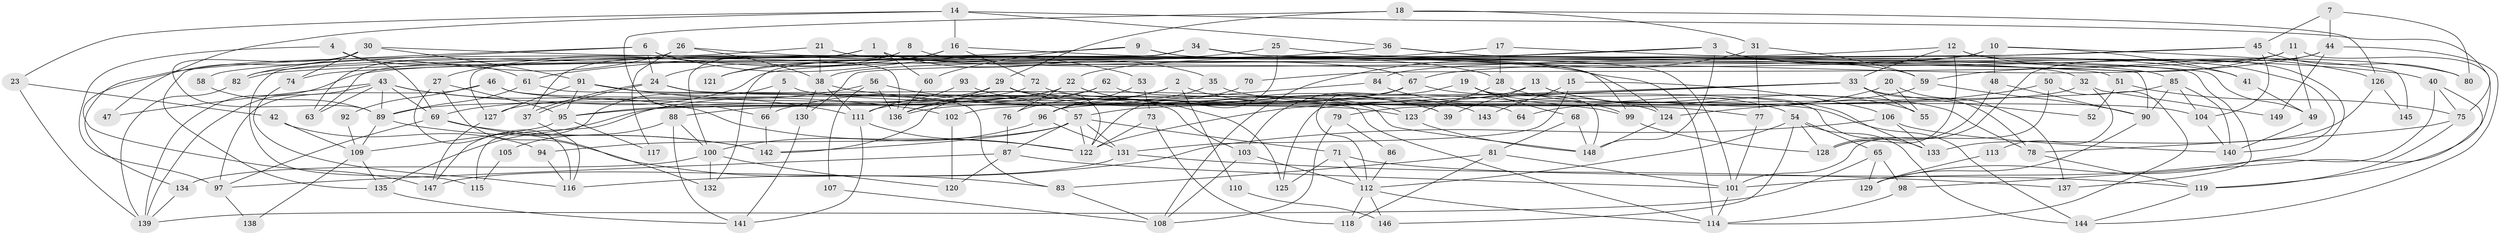 // Generated by graph-tools (version 1.1) at 2025/26/03/09/25 03:26:14]
// undirected, 149 vertices, 298 edges
graph export_dot {
graph [start="1"]
  node [color=gray90,style=filled];
  1;
  2;
  3;
  4;
  5;
  6;
  7;
  8;
  9;
  10;
  11;
  12;
  13;
  14;
  15;
  16;
  17;
  18;
  19;
  20;
  21;
  22;
  23;
  24;
  25;
  26;
  27;
  28;
  29;
  30;
  31;
  32;
  33;
  34;
  35;
  36;
  37;
  38;
  39;
  40;
  41;
  42;
  43;
  44;
  45;
  46;
  47;
  48;
  49;
  50;
  51;
  52;
  53;
  54;
  55;
  56;
  57;
  58;
  59;
  60;
  61;
  62;
  63;
  64;
  65;
  66;
  67;
  68;
  69;
  70;
  71;
  72;
  73;
  74;
  75;
  76;
  77;
  78;
  79;
  80;
  81;
  82;
  83;
  84;
  85;
  86;
  87;
  88;
  89;
  90;
  91;
  92;
  93;
  94;
  95;
  96;
  97;
  98;
  99;
  100;
  101;
  102;
  103;
  104;
  105;
  106;
  107;
  108;
  109;
  110;
  111;
  112;
  113;
  114;
  115;
  116;
  117;
  118;
  119;
  120;
  121;
  122;
  123;
  124;
  125;
  126;
  127;
  128;
  129;
  130;
  131;
  132;
  133;
  134;
  135;
  136;
  137;
  138;
  139;
  140;
  141;
  142;
  143;
  144;
  145;
  146;
  147;
  148;
  149;
  1 -- 60;
  1 -- 37;
  1 -- 32;
  1 -- 35;
  1 -- 63;
  2 -- 142;
  2 -- 66;
  2 -- 110;
  2 -- 143;
  3 -- 82;
  3 -- 148;
  3 -- 22;
  3 -- 80;
  3 -- 140;
  4 -- 69;
  4 -- 61;
  4 -- 97;
  5 -- 144;
  5 -- 147;
  5 -- 66;
  6 -- 24;
  6 -- 136;
  6 -- 53;
  6 -- 58;
  6 -- 134;
  7 -- 44;
  7 -- 45;
  7 -- 80;
  8 -- 100;
  8 -- 67;
  8 -- 24;
  9 -- 82;
  9 -- 124;
  9 -- 60;
  9 -- 101;
  10 -- 48;
  10 -- 38;
  10 -- 41;
  10 -- 139;
  10 -- 145;
  11 -- 49;
  11 -- 98;
  11 -- 59;
  11 -- 70;
  12 -- 128;
  12 -- 126;
  12 -- 33;
  12 -- 74;
  12 -- 129;
  13 -- 39;
  13 -- 136;
  13 -- 55;
  13 -- 133;
  14 -- 75;
  14 -- 23;
  14 -- 16;
  14 -- 36;
  14 -- 47;
  15 -- 131;
  15 -- 106;
  15 -- 143;
  16 -- 114;
  16 -- 27;
  16 -- 72;
  16 -- 121;
  17 -- 41;
  17 -- 28;
  17 -- 69;
  18 -- 29;
  18 -- 31;
  18 -- 66;
  18 -- 126;
  19 -- 68;
  19 -- 103;
  19 -- 99;
  19 -- 148;
  20 -- 137;
  20 -- 55;
  20 -- 64;
  21 -- 38;
  21 -- 135;
  21 -- 28;
  22 -- 76;
  22 -- 39;
  22 -- 95;
  22 -- 123;
  22 -- 135;
  23 -- 42;
  23 -- 139;
  24 -- 37;
  24 -- 37;
  24 -- 64;
  24 -- 83;
  25 -- 61;
  25 -- 40;
  25 -- 122;
  26 -- 63;
  26 -- 90;
  26 -- 38;
  26 -- 82;
  26 -- 117;
  27 -- 95;
  27 -- 116;
  27 -- 132;
  28 -- 54;
  28 -- 123;
  29 -- 89;
  29 -- 122;
  29 -- 39;
  29 -- 136;
  30 -- 91;
  30 -- 89;
  30 -- 51;
  30 -- 74;
  30 -- 147;
  31 -- 59;
  31 -- 108;
  31 -- 77;
  32 -- 102;
  32 -- 113;
  32 -- 149;
  33 -- 57;
  33 -- 52;
  33 -- 55;
  33 -- 78;
  33 -- 122;
  33 -- 125;
  34 -- 127;
  34 -- 85;
  34 -- 99;
  34 -- 115;
  34 -- 132;
  34 -- 137;
  35 -- 77;
  35 -- 76;
  36 -- 59;
  36 -- 49;
  36 -- 121;
  37 -- 116;
  38 -- 99;
  38 -- 111;
  38 -- 130;
  40 -- 101;
  40 -- 75;
  40 -- 119;
  41 -- 49;
  42 -- 94;
  42 -- 109;
  43 -- 139;
  43 -- 122;
  43 -- 47;
  43 -- 63;
  43 -- 69;
  43 -- 89;
  43 -- 102;
  44 -- 144;
  44 -- 67;
  44 -- 128;
  44 -- 149;
  45 -- 130;
  45 -- 80;
  45 -- 84;
  45 -- 104;
  46 -- 97;
  46 -- 123;
  46 -- 92;
  46 -- 103;
  48 -- 90;
  48 -- 128;
  49 -- 140;
  50 -- 101;
  50 -- 114;
  50 -- 124;
  51 -- 75;
  51 -- 52;
  53 -- 96;
  53 -- 73;
  54 -- 112;
  54 -- 128;
  54 -- 65;
  54 -- 144;
  54 -- 146;
  56 -- 136;
  56 -- 57;
  56 -- 107;
  56 -- 115;
  57 -- 142;
  57 -- 122;
  57 -- 71;
  57 -- 87;
  57 -- 94;
  57 -- 131;
  58 -- 89;
  59 -- 90;
  59 -- 79;
  60 -- 136;
  61 -- 89;
  61 -- 114;
  62 -- 133;
  62 -- 88;
  62 -- 136;
  65 -- 139;
  65 -- 98;
  65 -- 129;
  66 -- 142;
  67 -- 111;
  67 -- 112;
  67 -- 78;
  68 -- 81;
  68 -- 148;
  69 -- 83;
  69 -- 97;
  69 -- 142;
  70 -- 96;
  71 -- 119;
  71 -- 112;
  71 -- 125;
  72 -- 104;
  72 -- 127;
  73 -- 122;
  73 -- 118;
  74 -- 116;
  75 -- 78;
  75 -- 119;
  76 -- 87;
  77 -- 101;
  78 -- 119;
  79 -- 108;
  79 -- 86;
  81 -- 101;
  81 -- 83;
  81 -- 118;
  82 -- 139;
  83 -- 108;
  84 -- 124;
  84 -- 96;
  85 -- 95;
  85 -- 104;
  85 -- 90;
  85 -- 140;
  86 -- 112;
  87 -- 97;
  87 -- 101;
  87 -- 120;
  88 -- 100;
  88 -- 141;
  88 -- 105;
  89 -- 142;
  89 -- 109;
  90 -- 129;
  91 -- 111;
  91 -- 148;
  91 -- 95;
  91 -- 127;
  92 -- 109;
  93 -- 125;
  93 -- 111;
  94 -- 116;
  95 -- 109;
  95 -- 117;
  96 -- 131;
  96 -- 100;
  97 -- 138;
  98 -- 114;
  99 -- 128;
  100 -- 132;
  100 -- 120;
  100 -- 134;
  101 -- 114;
  102 -- 120;
  103 -- 112;
  103 -- 108;
  104 -- 140;
  105 -- 115;
  106 -- 116;
  106 -- 140;
  106 -- 133;
  107 -- 108;
  109 -- 135;
  109 -- 138;
  110 -- 146;
  111 -- 122;
  111 -- 141;
  112 -- 118;
  112 -- 114;
  112 -- 146;
  113 -- 129;
  119 -- 144;
  123 -- 148;
  124 -- 148;
  126 -- 133;
  126 -- 145;
  127 -- 147;
  130 -- 141;
  131 -- 147;
  131 -- 137;
  134 -- 139;
  135 -- 141;
}

